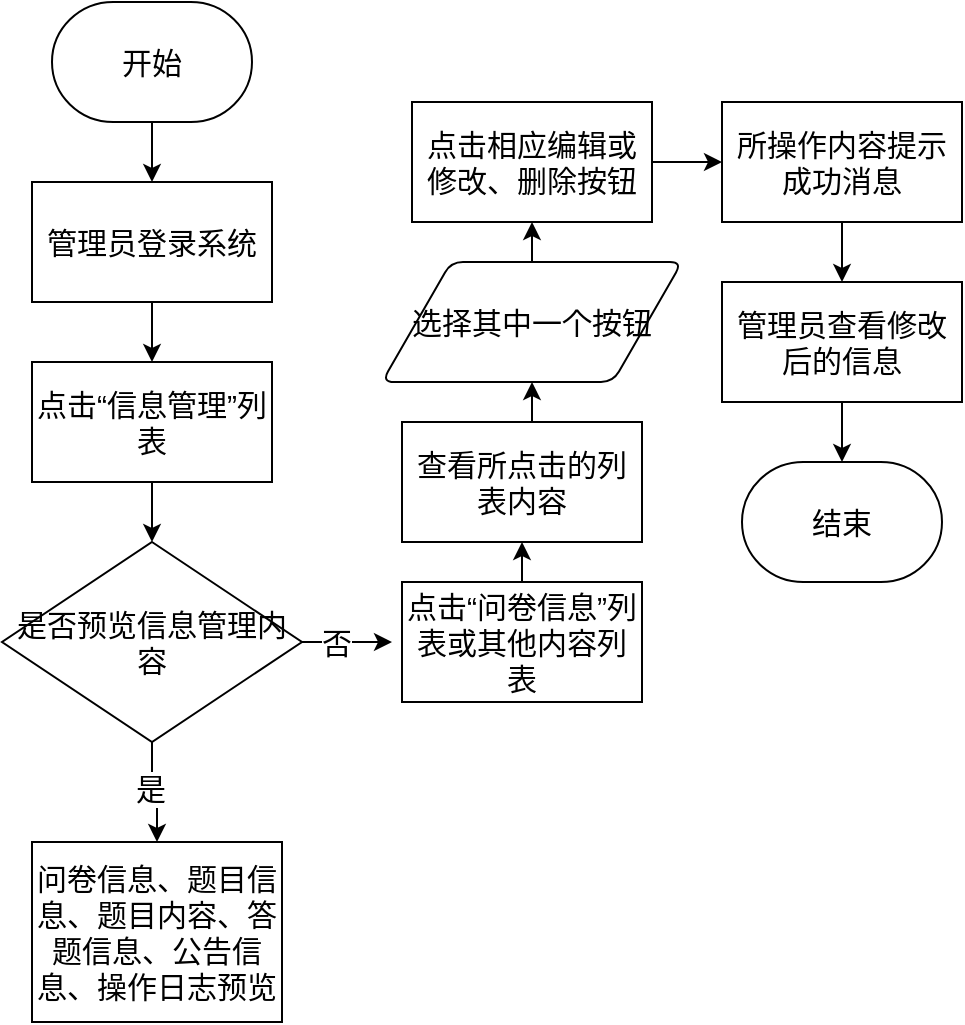 <mxfile version="25.0.3">
  <diagram name="第 1 页" id="20uUHUSDaYDR61VVI7ob">
    <mxGraphModel dx="1638" dy="754" grid="1" gridSize="10" guides="1" tooltips="1" connect="1" arrows="1" fold="1" page="1" pageScale="1" pageWidth="827" pageHeight="1169" math="0" shadow="0">
      <root>
        <mxCell id="0" />
        <mxCell id="1" parent="0" />
        <mxCell id="2W2__jB5LmR211DFTlv5-8" style="edgeStyle=orthogonalEdgeStyle;rounded=0;orthogonalLoop=1;jettySize=auto;html=1;exitX=0.5;exitY=1;exitDx=0;exitDy=0;fontSize=15;" edge="1" parent="1" source="2W2__jB5LmR211DFTlv5-1" target="2W2__jB5LmR211DFTlv5-7">
          <mxGeometry relative="1" as="geometry" />
        </mxCell>
        <mxCell id="2W2__jB5LmR211DFTlv5-1" value="管理员登录系统" style="rounded=0;whiteSpace=wrap;html=1;fontSize=15;" vertex="1" parent="1">
          <mxGeometry x="-115" y="140" width="120" height="60" as="geometry" />
        </mxCell>
        <mxCell id="2W2__jB5LmR211DFTlv5-6" style="edgeStyle=orthogonalEdgeStyle;rounded=0;orthogonalLoop=1;jettySize=auto;html=1;exitX=0.5;exitY=1;exitDx=0;exitDy=0;exitPerimeter=0;entryX=0.5;entryY=0;entryDx=0;entryDy=0;fontSize=15;" edge="1" parent="1" source="2W2__jB5LmR211DFTlv5-5" target="2W2__jB5LmR211DFTlv5-1">
          <mxGeometry relative="1" as="geometry" />
        </mxCell>
        <mxCell id="2W2__jB5LmR211DFTlv5-5" value="开始" style="strokeWidth=1;html=1;shape=mxgraph.flowchart.terminator;whiteSpace=wrap;fontSize=15;" vertex="1" parent="1">
          <mxGeometry x="-105" y="50" width="100" height="60" as="geometry" />
        </mxCell>
        <mxCell id="2W2__jB5LmR211DFTlv5-13" style="edgeStyle=orthogonalEdgeStyle;rounded=0;orthogonalLoop=1;jettySize=auto;html=1;exitX=0.5;exitY=1;exitDx=0;exitDy=0;fontSize=15;" edge="1" parent="1" source="2W2__jB5LmR211DFTlv5-7" target="2W2__jB5LmR211DFTlv5-11">
          <mxGeometry relative="1" as="geometry" />
        </mxCell>
        <mxCell id="2W2__jB5LmR211DFTlv5-7" value="点击“信息管理”列表" style="rounded=0;whiteSpace=wrap;html=1;fontSize=15;" vertex="1" parent="1">
          <mxGeometry x="-115" y="230" width="120" height="60" as="geometry" />
        </mxCell>
        <mxCell id="2W2__jB5LmR211DFTlv5-9" value="问卷信息、题目信息、题目内容、答题信息、公告信息、操作日志预览" style="rounded=0;whiteSpace=wrap;html=1;fontSize=15;" vertex="1" parent="1">
          <mxGeometry x="-115" y="470" width="125" height="90" as="geometry" />
        </mxCell>
        <mxCell id="2W2__jB5LmR211DFTlv5-14" style="edgeStyle=orthogonalEdgeStyle;rounded=0;orthogonalLoop=1;jettySize=auto;html=1;exitX=0.5;exitY=1;exitDx=0;exitDy=0;exitPerimeter=0;entryX=0.5;entryY=0;entryDx=0;entryDy=0;fontSize=15;" edge="1" parent="1" source="2W2__jB5LmR211DFTlv5-11" target="2W2__jB5LmR211DFTlv5-9">
          <mxGeometry relative="1" as="geometry" />
        </mxCell>
        <mxCell id="2W2__jB5LmR211DFTlv5-15" value="是" style="edgeLabel;html=1;align=center;verticalAlign=middle;resizable=0;points=[];fontSize=15;" vertex="1" connectable="0" parent="2W2__jB5LmR211DFTlv5-14">
          <mxGeometry x="-0.12" y="-1" relative="1" as="geometry">
            <mxPoint as="offset" />
          </mxGeometry>
        </mxCell>
        <mxCell id="2W2__jB5LmR211DFTlv5-16" style="edgeStyle=orthogonalEdgeStyle;rounded=0;orthogonalLoop=1;jettySize=auto;html=1;exitX=1;exitY=0.5;exitDx=0;exitDy=0;exitPerimeter=0;fontSize=15;" edge="1" parent="1" source="2W2__jB5LmR211DFTlv5-11">
          <mxGeometry relative="1" as="geometry">
            <mxPoint x="65" y="370" as="targetPoint" />
          </mxGeometry>
        </mxCell>
        <mxCell id="2W2__jB5LmR211DFTlv5-17" value="否" style="edgeLabel;html=1;align=center;verticalAlign=middle;resizable=0;points=[];fontSize=15;" vertex="1" connectable="0" parent="2W2__jB5LmR211DFTlv5-16">
          <mxGeometry x="-0.253" relative="1" as="geometry">
            <mxPoint as="offset" />
          </mxGeometry>
        </mxCell>
        <mxCell id="2W2__jB5LmR211DFTlv5-11" value="是否预览信息管理内容" style="strokeWidth=1;html=1;shape=mxgraph.flowchart.decision;whiteSpace=wrap;fontSize=15;" vertex="1" parent="1">
          <mxGeometry x="-130" y="320" width="150" height="100" as="geometry" />
        </mxCell>
        <mxCell id="2W2__jB5LmR211DFTlv5-20" style="edgeStyle=orthogonalEdgeStyle;rounded=0;orthogonalLoop=1;jettySize=auto;html=1;exitX=0.5;exitY=0;exitDx=0;exitDy=0;entryX=0.5;entryY=1;entryDx=0;entryDy=0;fontSize=15;" edge="1" parent="1" source="2W2__jB5LmR211DFTlv5-18" target="2W2__jB5LmR211DFTlv5-19">
          <mxGeometry relative="1" as="geometry" />
        </mxCell>
        <mxCell id="2W2__jB5LmR211DFTlv5-18" value="点击“问卷信息”列表或其他内容列表" style="rounded=0;whiteSpace=wrap;html=1;fontSize=15;" vertex="1" parent="1">
          <mxGeometry x="70" y="340" width="120" height="60" as="geometry" />
        </mxCell>
        <mxCell id="2W2__jB5LmR211DFTlv5-35" style="edgeStyle=orthogonalEdgeStyle;rounded=0;orthogonalLoop=1;jettySize=auto;html=1;exitX=0.5;exitY=0;exitDx=0;exitDy=0;entryX=0.5;entryY=1;entryDx=0;entryDy=0;" edge="1" parent="1" source="2W2__jB5LmR211DFTlv5-19" target="2W2__jB5LmR211DFTlv5-22">
          <mxGeometry relative="1" as="geometry" />
        </mxCell>
        <mxCell id="2W2__jB5LmR211DFTlv5-19" value="查看所点击的列表内容" style="rounded=0;whiteSpace=wrap;html=1;fontSize=15;" vertex="1" parent="1">
          <mxGeometry x="70" y="260" width="120" height="60" as="geometry" />
        </mxCell>
        <mxCell id="2W2__jB5LmR211DFTlv5-28" style="edgeStyle=orthogonalEdgeStyle;rounded=0;orthogonalLoop=1;jettySize=auto;html=1;exitX=1;exitY=0.5;exitDx=0;exitDy=0;entryX=0;entryY=0.5;entryDx=0;entryDy=0;fontSize=15;" edge="1" parent="1" source="2W2__jB5LmR211DFTlv5-21" target="2W2__jB5LmR211DFTlv5-27">
          <mxGeometry relative="1" as="geometry" />
        </mxCell>
        <mxCell id="2W2__jB5LmR211DFTlv5-21" value="点击相应编辑或修改、删除按钮" style="rounded=0;whiteSpace=wrap;html=1;fontSize=15;" vertex="1" parent="1">
          <mxGeometry x="75" y="100" width="120" height="60" as="geometry" />
        </mxCell>
        <mxCell id="2W2__jB5LmR211DFTlv5-26" style="edgeStyle=orthogonalEdgeStyle;rounded=0;orthogonalLoop=1;jettySize=auto;html=1;exitX=0.5;exitY=0;exitDx=0;exitDy=0;entryX=0.5;entryY=1;entryDx=0;entryDy=0;fontSize=15;" edge="1" parent="1" source="2W2__jB5LmR211DFTlv5-22" target="2W2__jB5LmR211DFTlv5-21">
          <mxGeometry relative="1" as="geometry" />
        </mxCell>
        <mxCell id="2W2__jB5LmR211DFTlv5-22" value="选择其中一个按钮" style="shape=parallelogram;html=1;strokeWidth=1;perimeter=parallelogramPerimeter;whiteSpace=wrap;rounded=1;arcSize=12;size=0.23;fontSize=15;" vertex="1" parent="1">
          <mxGeometry x="60" y="180" width="150" height="60" as="geometry" />
        </mxCell>
        <mxCell id="2W2__jB5LmR211DFTlv5-30" style="edgeStyle=orthogonalEdgeStyle;rounded=0;orthogonalLoop=1;jettySize=auto;html=1;exitX=0.5;exitY=1;exitDx=0;exitDy=0;entryX=0.5;entryY=0;entryDx=0;entryDy=0;fontSize=15;" edge="1" parent="1" source="2W2__jB5LmR211DFTlv5-27" target="2W2__jB5LmR211DFTlv5-29">
          <mxGeometry relative="1" as="geometry" />
        </mxCell>
        <mxCell id="2W2__jB5LmR211DFTlv5-27" value="所操作内容提示成功消息" style="rounded=0;whiteSpace=wrap;html=1;fontSize=15;" vertex="1" parent="1">
          <mxGeometry x="230" y="100" width="120" height="60" as="geometry" />
        </mxCell>
        <mxCell id="2W2__jB5LmR211DFTlv5-34" style="edgeStyle=orthogonalEdgeStyle;rounded=0;orthogonalLoop=1;jettySize=auto;html=1;exitX=0.5;exitY=1;exitDx=0;exitDy=0;fontSize=15;" edge="1" parent="1" source="2W2__jB5LmR211DFTlv5-29" target="2W2__jB5LmR211DFTlv5-33">
          <mxGeometry relative="1" as="geometry" />
        </mxCell>
        <mxCell id="2W2__jB5LmR211DFTlv5-29" value="管理员查看修改后的信息" style="rounded=0;whiteSpace=wrap;html=1;fontSize=15;" vertex="1" parent="1">
          <mxGeometry x="230" y="190" width="120" height="60" as="geometry" />
        </mxCell>
        <mxCell id="2W2__jB5LmR211DFTlv5-33" value="结束" style="strokeWidth=1;html=1;shape=mxgraph.flowchart.terminator;whiteSpace=wrap;fontSize=15;" vertex="1" parent="1">
          <mxGeometry x="240" y="280" width="100" height="60" as="geometry" />
        </mxCell>
      </root>
    </mxGraphModel>
  </diagram>
</mxfile>
